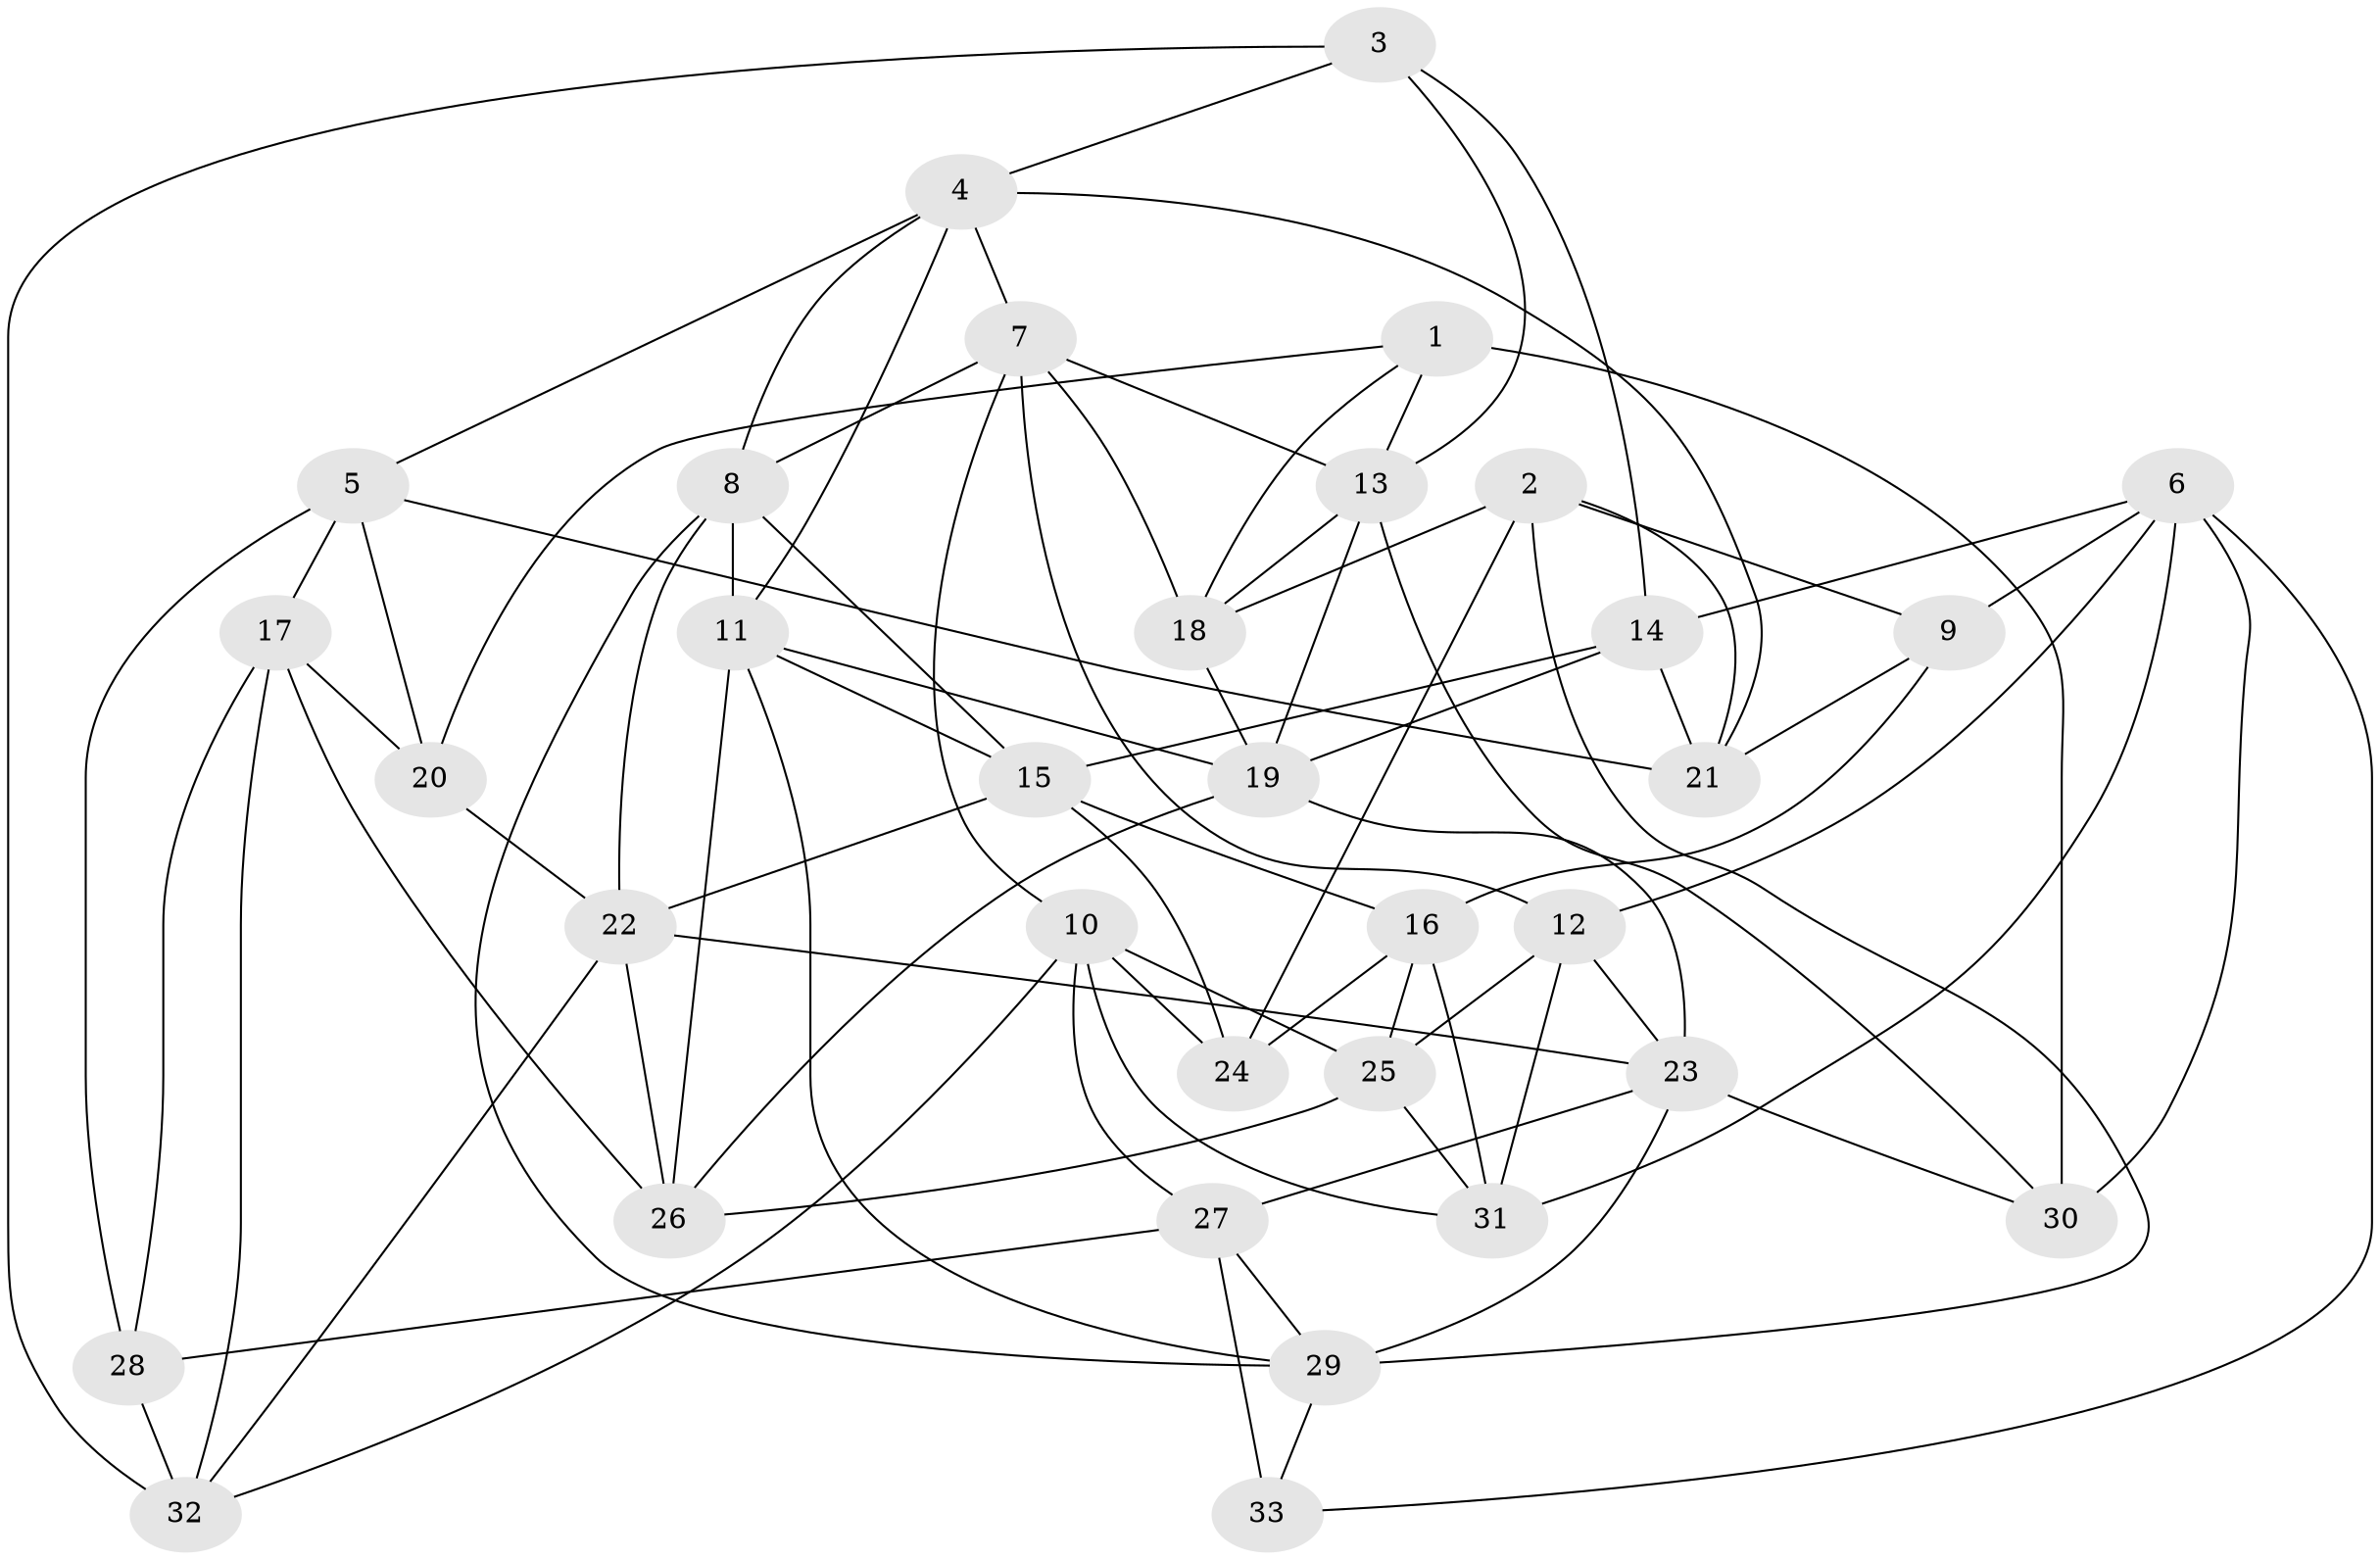 // original degree distribution, {4: 1.0}
// Generated by graph-tools (version 1.1) at 2025/03/03/09/25 03:03:10]
// undirected, 33 vertices, 84 edges
graph export_dot {
graph [start="1"]
  node [color=gray90,style=filled];
  1;
  2;
  3;
  4;
  5;
  6;
  7;
  8;
  9;
  10;
  11;
  12;
  13;
  14;
  15;
  16;
  17;
  18;
  19;
  20;
  21;
  22;
  23;
  24;
  25;
  26;
  27;
  28;
  29;
  30;
  31;
  32;
  33;
  1 -- 13 [weight=1.0];
  1 -- 18 [weight=1.0];
  1 -- 20 [weight=1.0];
  1 -- 30 [weight=3.0];
  2 -- 9 [weight=1.0];
  2 -- 18 [weight=2.0];
  2 -- 21 [weight=1.0];
  2 -- 24 [weight=1.0];
  2 -- 29 [weight=1.0];
  3 -- 4 [weight=1.0];
  3 -- 13 [weight=1.0];
  3 -- 14 [weight=2.0];
  3 -- 32 [weight=2.0];
  4 -- 5 [weight=1.0];
  4 -- 7 [weight=1.0];
  4 -- 8 [weight=1.0];
  4 -- 11 [weight=1.0];
  4 -- 21 [weight=1.0];
  5 -- 17 [weight=1.0];
  5 -- 20 [weight=1.0];
  5 -- 21 [weight=2.0];
  5 -- 28 [weight=1.0];
  6 -- 9 [weight=1.0];
  6 -- 12 [weight=1.0];
  6 -- 14 [weight=1.0];
  6 -- 30 [weight=1.0];
  6 -- 31 [weight=1.0];
  6 -- 33 [weight=1.0];
  7 -- 8 [weight=1.0];
  7 -- 10 [weight=1.0];
  7 -- 12 [weight=1.0];
  7 -- 13 [weight=1.0];
  7 -- 18 [weight=1.0];
  8 -- 11 [weight=1.0];
  8 -- 15 [weight=1.0];
  8 -- 22 [weight=1.0];
  8 -- 29 [weight=1.0];
  9 -- 16 [weight=1.0];
  9 -- 21 [weight=1.0];
  10 -- 24 [weight=1.0];
  10 -- 25 [weight=1.0];
  10 -- 27 [weight=1.0];
  10 -- 31 [weight=1.0];
  10 -- 32 [weight=1.0];
  11 -- 15 [weight=1.0];
  11 -- 19 [weight=1.0];
  11 -- 26 [weight=1.0];
  11 -- 29 [weight=1.0];
  12 -- 23 [weight=1.0];
  12 -- 25 [weight=2.0];
  12 -- 31 [weight=1.0];
  13 -- 18 [weight=1.0];
  13 -- 19 [weight=1.0];
  13 -- 30 [weight=1.0];
  14 -- 15 [weight=1.0];
  14 -- 19 [weight=1.0];
  14 -- 21 [weight=1.0];
  15 -- 16 [weight=1.0];
  15 -- 22 [weight=1.0];
  15 -- 24 [weight=1.0];
  16 -- 24 [weight=1.0];
  16 -- 25 [weight=1.0];
  16 -- 31 [weight=2.0];
  17 -- 20 [weight=1.0];
  17 -- 26 [weight=2.0];
  17 -- 28 [weight=1.0];
  17 -- 32 [weight=1.0];
  18 -- 19 [weight=1.0];
  19 -- 23 [weight=1.0];
  19 -- 26 [weight=1.0];
  20 -- 22 [weight=1.0];
  22 -- 23 [weight=1.0];
  22 -- 26 [weight=1.0];
  22 -- 32 [weight=1.0];
  23 -- 27 [weight=1.0];
  23 -- 29 [weight=1.0];
  23 -- 30 [weight=1.0];
  25 -- 26 [weight=1.0];
  25 -- 31 [weight=1.0];
  27 -- 28 [weight=1.0];
  27 -- 29 [weight=1.0];
  27 -- 33 [weight=2.0];
  28 -- 32 [weight=1.0];
  29 -- 33 [weight=1.0];
}
